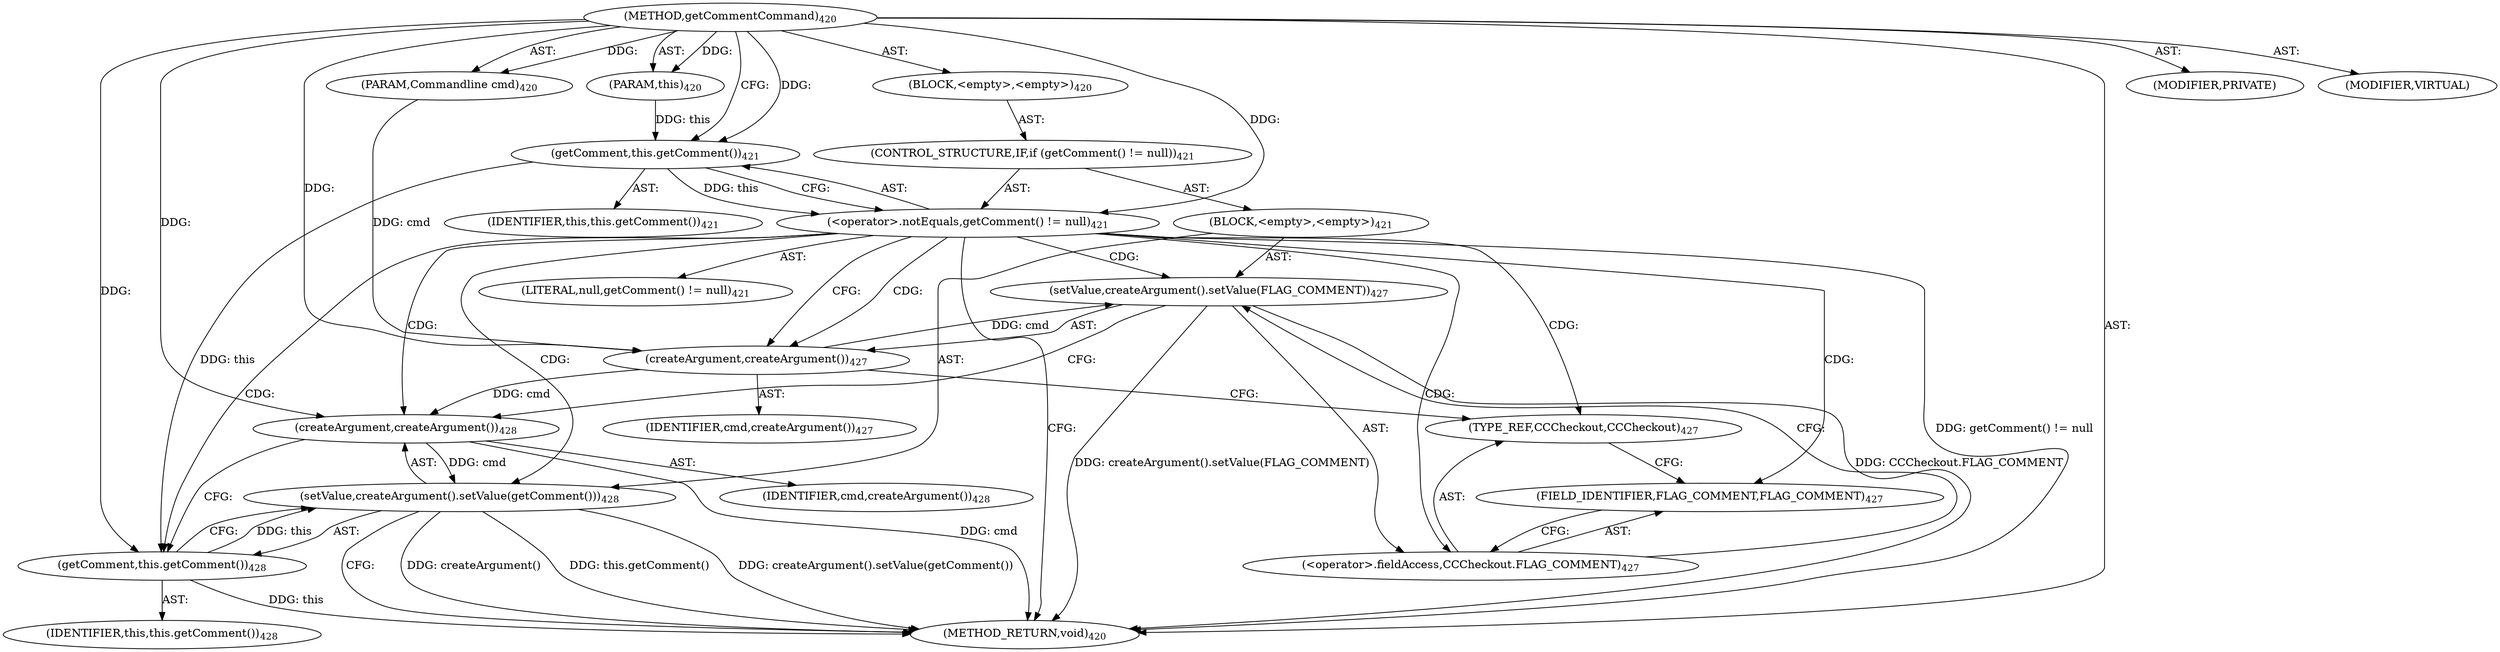 digraph "getCommentCommand" {  
"111669149716" [label = <(METHOD,getCommentCommand)<SUB>420</SUB>> ]
"115964116996" [label = <(PARAM,this)<SUB>420</SUB>> ]
"115964117025" [label = <(PARAM,Commandline cmd)<SUB>420</SUB>> ]
"25769803814" [label = <(BLOCK,&lt;empty&gt;,&lt;empty&gt;)<SUB>420</SUB>> ]
"47244640273" [label = <(CONTROL_STRUCTURE,IF,if (getComment() != null))<SUB>421</SUB>> ]
"30064771176" [label = <(&lt;operator&gt;.notEquals,getComment() != null)<SUB>421</SUB>> ]
"30064771177" [label = <(getComment,this.getComment())<SUB>421</SUB>> ]
"68719476760" [label = <(IDENTIFIER,this,this.getComment())<SUB>421</SUB>> ]
"90194313225" [label = <(LITERAL,null,getComment() != null)<SUB>421</SUB>> ]
"25769803815" [label = <(BLOCK,&lt;empty&gt;,&lt;empty&gt;)<SUB>421</SUB>> ]
"30064771178" [label = <(setValue,createArgument().setValue(FLAG_COMMENT))<SUB>427</SUB>> ]
"30064771179" [label = <(createArgument,createArgument())<SUB>427</SUB>> ]
"68719476822" [label = <(IDENTIFIER,cmd,createArgument())<SUB>427</SUB>> ]
"30064771180" [label = <(&lt;operator&gt;.fieldAccess,CCCheckout.FLAG_COMMENT)<SUB>427</SUB>> ]
"180388626440" [label = <(TYPE_REF,CCCheckout,CCCheckout)<SUB>427</SUB>> ]
"55834574872" [label = <(FIELD_IDENTIFIER,FLAG_COMMENT,FLAG_COMMENT)<SUB>427</SUB>> ]
"30064771181" [label = <(setValue,createArgument().setValue(getComment()))<SUB>428</SUB>> ]
"30064771182" [label = <(createArgument,createArgument())<SUB>428</SUB>> ]
"68719476823" [label = <(IDENTIFIER,cmd,createArgument())<SUB>428</SUB>> ]
"30064771183" [label = <(getComment,this.getComment())<SUB>428</SUB>> ]
"68719476761" [label = <(IDENTIFIER,this,this.getComment())<SUB>428</SUB>> ]
"133143986224" [label = <(MODIFIER,PRIVATE)> ]
"133143986225" [label = <(MODIFIER,VIRTUAL)> ]
"128849018900" [label = <(METHOD_RETURN,void)<SUB>420</SUB>> ]
  "111669149716" -> "115964116996"  [ label = "AST: "] 
  "111669149716" -> "115964117025"  [ label = "AST: "] 
  "111669149716" -> "25769803814"  [ label = "AST: "] 
  "111669149716" -> "133143986224"  [ label = "AST: "] 
  "111669149716" -> "133143986225"  [ label = "AST: "] 
  "111669149716" -> "128849018900"  [ label = "AST: "] 
  "25769803814" -> "47244640273"  [ label = "AST: "] 
  "47244640273" -> "30064771176"  [ label = "AST: "] 
  "47244640273" -> "25769803815"  [ label = "AST: "] 
  "30064771176" -> "30064771177"  [ label = "AST: "] 
  "30064771176" -> "90194313225"  [ label = "AST: "] 
  "30064771177" -> "68719476760"  [ label = "AST: "] 
  "25769803815" -> "30064771178"  [ label = "AST: "] 
  "25769803815" -> "30064771181"  [ label = "AST: "] 
  "30064771178" -> "30064771179"  [ label = "AST: "] 
  "30064771178" -> "30064771180"  [ label = "AST: "] 
  "30064771179" -> "68719476822"  [ label = "AST: "] 
  "30064771180" -> "180388626440"  [ label = "AST: "] 
  "30064771180" -> "55834574872"  [ label = "AST: "] 
  "30064771181" -> "30064771182"  [ label = "AST: "] 
  "30064771181" -> "30064771183"  [ label = "AST: "] 
  "30064771182" -> "68719476823"  [ label = "AST: "] 
  "30064771183" -> "68719476761"  [ label = "AST: "] 
  "30064771176" -> "128849018900"  [ label = "CFG: "] 
  "30064771176" -> "30064771179"  [ label = "CFG: "] 
  "30064771177" -> "30064771176"  [ label = "CFG: "] 
  "30064771178" -> "30064771182"  [ label = "CFG: "] 
  "30064771181" -> "128849018900"  [ label = "CFG: "] 
  "30064771179" -> "180388626440"  [ label = "CFG: "] 
  "30064771180" -> "30064771178"  [ label = "CFG: "] 
  "30064771182" -> "30064771183"  [ label = "CFG: "] 
  "30064771183" -> "30064771181"  [ label = "CFG: "] 
  "180388626440" -> "55834574872"  [ label = "CFG: "] 
  "55834574872" -> "30064771180"  [ label = "CFG: "] 
  "111669149716" -> "30064771177"  [ label = "CFG: "] 
  "30064771176" -> "128849018900"  [ label = "DDG: getComment() != null"] 
  "30064771178" -> "128849018900"  [ label = "DDG: CCCheckout.FLAG_COMMENT"] 
  "30064771178" -> "128849018900"  [ label = "DDG: createArgument().setValue(FLAG_COMMENT)"] 
  "30064771182" -> "128849018900"  [ label = "DDG: cmd"] 
  "30064771181" -> "128849018900"  [ label = "DDG: createArgument()"] 
  "30064771183" -> "128849018900"  [ label = "DDG: this"] 
  "30064771181" -> "128849018900"  [ label = "DDG: this.getComment()"] 
  "30064771181" -> "128849018900"  [ label = "DDG: createArgument().setValue(getComment())"] 
  "111669149716" -> "115964116996"  [ label = "DDG: "] 
  "111669149716" -> "115964117025"  [ label = "DDG: "] 
  "30064771177" -> "30064771176"  [ label = "DDG: this"] 
  "111669149716" -> "30064771176"  [ label = "DDG: "] 
  "115964116996" -> "30064771177"  [ label = "DDG: this"] 
  "111669149716" -> "30064771177"  [ label = "DDG: "] 
  "30064771179" -> "30064771178"  [ label = "DDG: cmd"] 
  "30064771182" -> "30064771181"  [ label = "DDG: cmd"] 
  "30064771183" -> "30064771181"  [ label = "DDG: this"] 
  "115964117025" -> "30064771179"  [ label = "DDG: cmd"] 
  "111669149716" -> "30064771179"  [ label = "DDG: "] 
  "30064771179" -> "30064771182"  [ label = "DDG: cmd"] 
  "111669149716" -> "30064771182"  [ label = "DDG: "] 
  "30064771177" -> "30064771183"  [ label = "DDG: this"] 
  "111669149716" -> "30064771183"  [ label = "DDG: "] 
  "30064771176" -> "55834574872"  [ label = "CDG: "] 
  "30064771176" -> "180388626440"  [ label = "CDG: "] 
  "30064771176" -> "30064771183"  [ label = "CDG: "] 
  "30064771176" -> "30064771182"  [ label = "CDG: "] 
  "30064771176" -> "30064771179"  [ label = "CDG: "] 
  "30064771176" -> "30064771178"  [ label = "CDG: "] 
  "30064771176" -> "30064771181"  [ label = "CDG: "] 
  "30064771176" -> "30064771180"  [ label = "CDG: "] 
}
